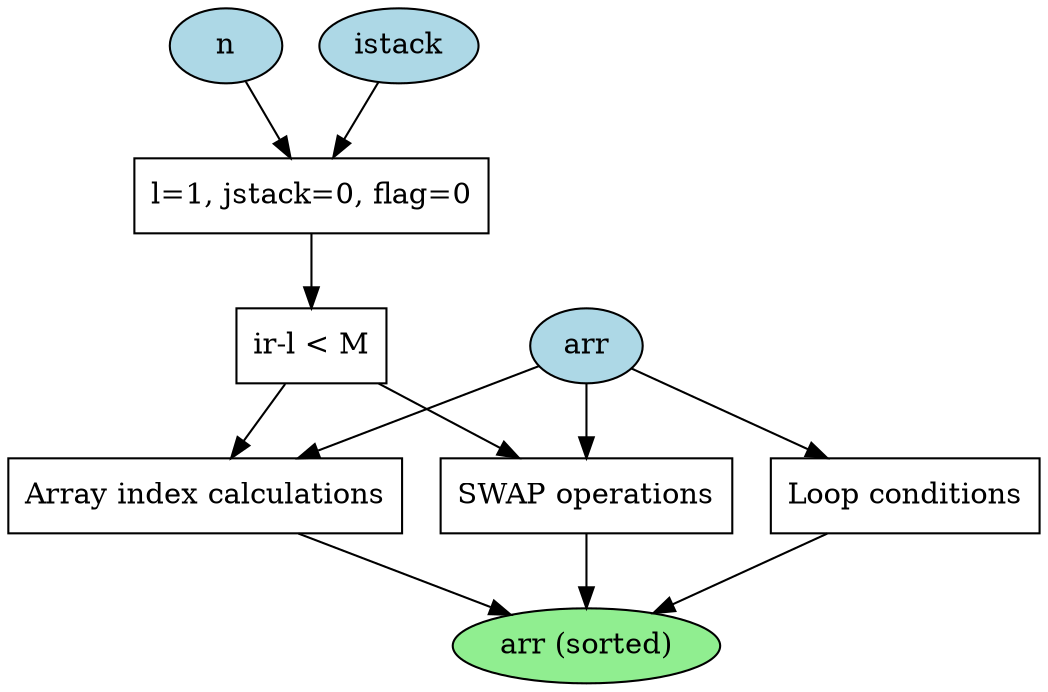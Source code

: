 digraph sort_DFG {
    node [shape=ellipse, style=filled, fillcolor=lightblue];
    n [label="n"];
    arr [label="arr"];
    istack [label="istack"];
    node [shape=box, style="", fillcolor=""];
    op_assign [label="l=1, jstack=0, flag=0"];
    op_compare [label="ir-l < M"];
    op_swap [label="SWAP operations"];
    op_index [label="Array index calculations"];
    op_loop [label="Loop conditions"];
    node [shape=ellipse, style=filled, fillcolor=lightgreen];
    result_arr [label="arr (sorted)"];

    n -> op_assign;
    arr -> op_swap;
    arr -> op_index;
    arr -> op_loop;
    istack -> op_assign;
    op_assign -> op_compare;
    op_compare -> op_swap;
    op_compare -> op_index;
    op_swap -> result_arr;
    op_index -> result_arr;
    op_loop -> result_arr;
}